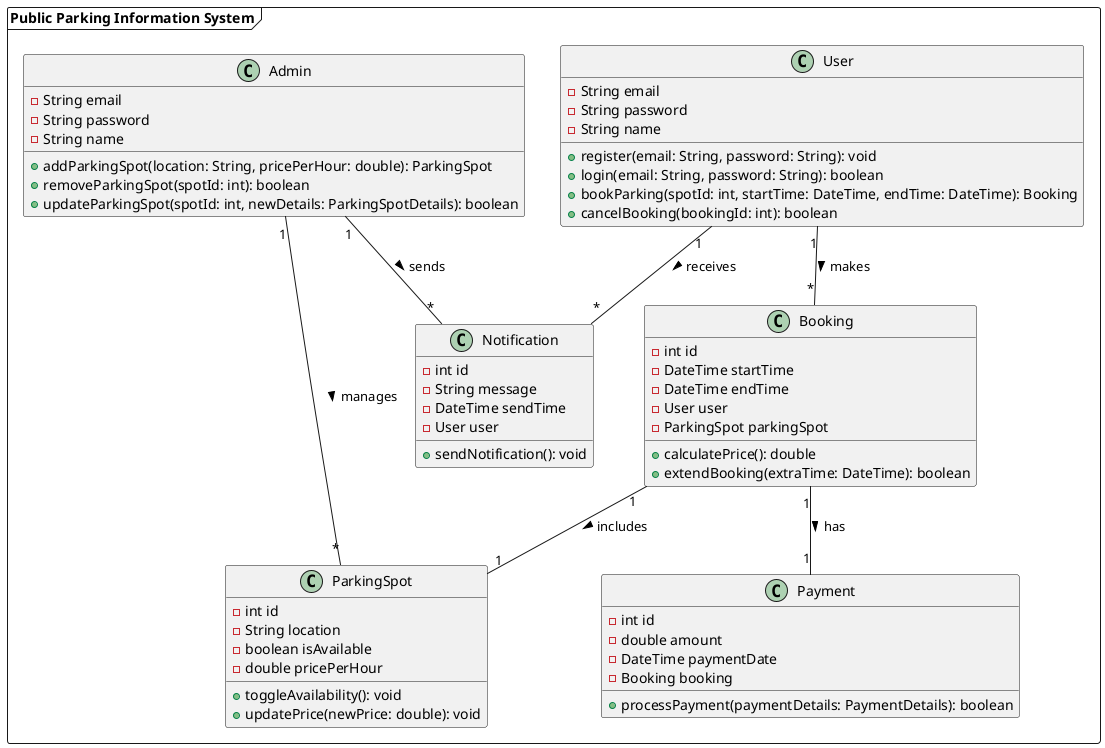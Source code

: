 @startuml
frame "Public Parking Information System" {

class User {
  -String email
  -String password
  -String name
  +register(email: String, password: String): void
  +login(email: String, password: String): boolean
  +bookParking(spotId: int, startTime: DateTime, endTime: DateTime): Booking
  +cancelBooking(bookingId: int): boolean
}

class Admin {
  -String email
  -String password
  -String name
  +addParkingSpot(location: String, pricePerHour: double): ParkingSpot
  +removeParkingSpot(spotId: int): boolean
  +updateParkingSpot(spotId: int, newDetails: ParkingSpotDetails): boolean
}

class ParkingSpot {
  -int id
  -String location
  -boolean isAvailable
  -double pricePerHour
  +toggleAvailability(): void
  +updatePrice(newPrice: double): void
}

class Booking {
  -int id
  -DateTime startTime
  -DateTime endTime
  -User user
  -ParkingSpot parkingSpot
  +calculatePrice(): double
  +extendBooking(extraTime: DateTime): boolean
}

class Payment {
  -int id
  -double amount
  -DateTime paymentDate
  -Booking booking
  +processPayment(paymentDetails: PaymentDetails): boolean
}

class Notification {
  -int id
  -String message
  -DateTime sendTime
  -User user
  +sendNotification(): void
}

User "1" -- "*" Booking : makes >
Booking "1" -- "1" ParkingSpot : includes >
Booking "1" -- "1" Payment : has >
Admin "1" -- "*" ParkingSpot : manages >
User "1" -- "*" Notification : receives >
Admin "1" -- "*" Notification : sends >

}
@enduml

